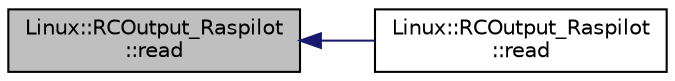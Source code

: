digraph "Linux::RCOutput_Raspilot::read"
{
 // INTERACTIVE_SVG=YES
  edge [fontname="Helvetica",fontsize="10",labelfontname="Helvetica",labelfontsize="10"];
  node [fontname="Helvetica",fontsize="10",shape=record];
  rankdir="LR";
  Node1 [label="Linux::RCOutput_Raspilot\l::read",height=0.2,width=0.4,color="black", fillcolor="grey75", style="filled", fontcolor="black"];
  Node1 -> Node2 [dir="back",color="midnightblue",fontsize="10",style="solid",fontname="Helvetica"];
  Node2 [label="Linux::RCOutput_Raspilot\l::read",height=0.2,width=0.4,color="black", fillcolor="white", style="filled",URL="$classLinux_1_1RCOutput__Raspilot.html#aa280ee188766accfd21e1ae0d0e11ee4"];
}
